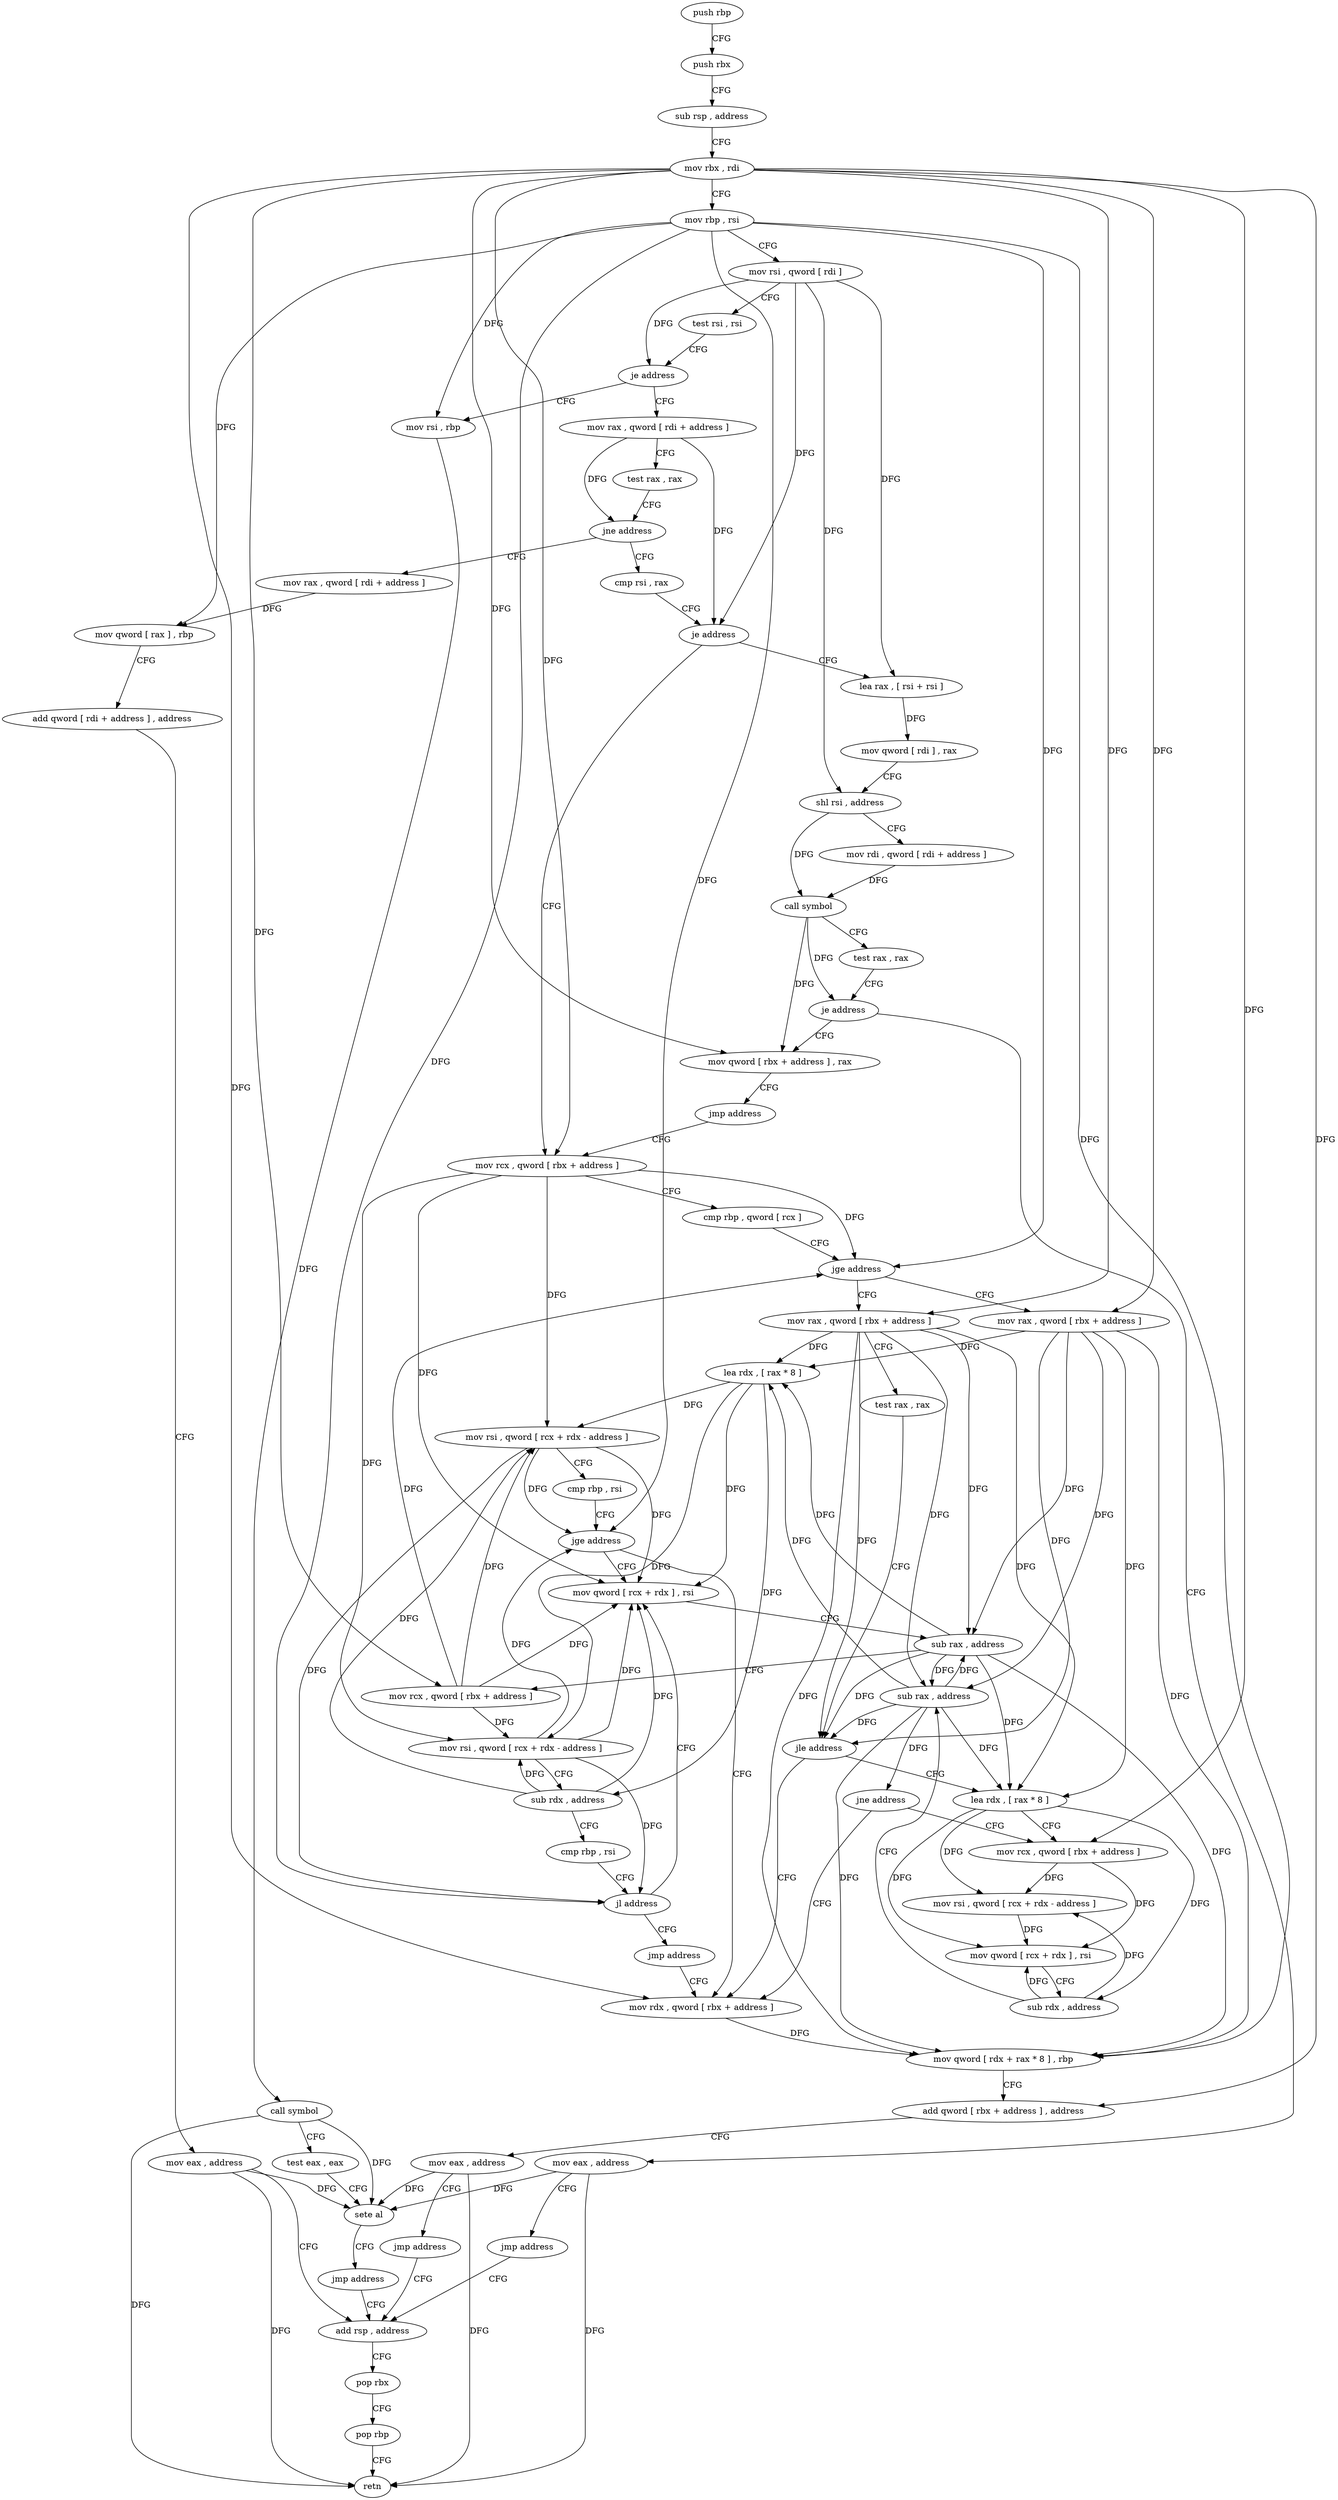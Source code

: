 digraph "func" {
"4330960" [label = "push rbp" ]
"4330961" [label = "push rbx" ]
"4330962" [label = "sub rsp , address" ]
"4330966" [label = "mov rbx , rdi" ]
"4330969" [label = "mov rbp , rsi" ]
"4330972" [label = "mov rsi , qword [ rdi ]" ]
"4330975" [label = "test rsi , rsi" ]
"4330978" [label = "je address" ]
"4331013" [label = "mov rsi , rbp" ]
"4330980" [label = "mov rax , qword [ rdi + address ]" ]
"4331016" [label = "call symbol" ]
"4331021" [label = "test eax , eax" ]
"4331023" [label = "sete al" ]
"4331026" [label = "jmp address" ]
"4331006" [label = "add rsp , address" ]
"4330984" [label = "test rax , rax" ]
"4330987" [label = "jne address" ]
"4331028" [label = "cmp rsi , rax" ]
"4330989" [label = "mov rax , qword [ rdi + address ]" ]
"4331010" [label = "pop rbx" ]
"4331011" [label = "pop rbp" ]
"4331012" [label = "retn" ]
"4331031" [label = "je address" ]
"4331102" [label = "lea rax , [ rsi + rsi ]" ]
"4331033" [label = "mov rcx , qword [ rbx + address ]" ]
"4330993" [label = "mov qword [ rax ] , rbp" ]
"4330996" [label = "add qword [ rdi + address ] , address" ]
"4331001" [label = "mov eax , address" ]
"4331106" [label = "mov qword [ rdi ] , rax" ]
"4331109" [label = "shl rsi , address" ]
"4331113" [label = "mov rdi , qword [ rdi + address ]" ]
"4331117" [label = "call symbol" ]
"4331122" [label = "test rax , rax" ]
"4331125" [label = "je address" ]
"4331183" [label = "mov eax , address" ]
"4331127" [label = "mov qword [ rbx + address ] , rax" ]
"4331037" [label = "cmp rbp , qword [ rcx ]" ]
"4331040" [label = "jge address" ]
"4331133" [label = "mov rax , qword [ rbx + address ]" ]
"4331042" [label = "mov rax , qword [ rbx + address ]" ]
"4331188" [label = "jmp address" ]
"4331131" [label = "jmp address" ]
"4331137" [label = "lea rdx , [ rax * 8 ]" ]
"4331145" [label = "mov rsi , qword [ rcx + rdx - address ]" ]
"4331150" [label = "cmp rbp , rsi" ]
"4331153" [label = "jge address" ]
"4331082" [label = "mov rdx , qword [ rbx + address ]" ]
"4331155" [label = "mov qword [ rcx + rdx ] , rsi" ]
"4331046" [label = "test rax , rax" ]
"4331049" [label = "jle address" ]
"4331051" [label = "lea rdx , [ rax * 8 ]" ]
"4331086" [label = "mov qword [ rdx + rax * 8 ] , rbp" ]
"4331090" [label = "add qword [ rbx + address ] , address" ]
"4331095" [label = "mov eax , address" ]
"4331100" [label = "jmp address" ]
"4331159" [label = "sub rax , address" ]
"4331163" [label = "mov rcx , qword [ rbx + address ]" ]
"4331167" [label = "mov rsi , qword [ rcx + rdx - address ]" ]
"4331172" [label = "sub rdx , address" ]
"4331176" [label = "cmp rbp , rsi" ]
"4331179" [label = "jl address" ]
"4331181" [label = "jmp address" ]
"4331059" [label = "mov rcx , qword [ rbx + address ]" ]
"4331063" [label = "mov rsi , qword [ rcx + rdx - address ]" ]
"4331068" [label = "mov qword [ rcx + rdx ] , rsi" ]
"4331072" [label = "sub rdx , address" ]
"4331076" [label = "sub rax , address" ]
"4331080" [label = "jne address" ]
"4330960" -> "4330961" [ label = "CFG" ]
"4330961" -> "4330962" [ label = "CFG" ]
"4330962" -> "4330966" [ label = "CFG" ]
"4330966" -> "4330969" [ label = "CFG" ]
"4330966" -> "4331033" [ label = "DFG" ]
"4330966" -> "4331127" [ label = "DFG" ]
"4330966" -> "4331133" [ label = "DFG" ]
"4330966" -> "4331042" [ label = "DFG" ]
"4330966" -> "4331082" [ label = "DFG" ]
"4330966" -> "4331090" [ label = "DFG" ]
"4330966" -> "4331163" [ label = "DFG" ]
"4330966" -> "4331059" [ label = "DFG" ]
"4330969" -> "4330972" [ label = "CFG" ]
"4330969" -> "4331013" [ label = "DFG" ]
"4330969" -> "4330993" [ label = "DFG" ]
"4330969" -> "4331040" [ label = "DFG" ]
"4330969" -> "4331153" [ label = "DFG" ]
"4330969" -> "4331086" [ label = "DFG" ]
"4330969" -> "4331179" [ label = "DFG" ]
"4330972" -> "4330975" [ label = "CFG" ]
"4330972" -> "4330978" [ label = "DFG" ]
"4330972" -> "4331031" [ label = "DFG" ]
"4330972" -> "4331102" [ label = "DFG" ]
"4330972" -> "4331109" [ label = "DFG" ]
"4330975" -> "4330978" [ label = "CFG" ]
"4330978" -> "4331013" [ label = "CFG" ]
"4330978" -> "4330980" [ label = "CFG" ]
"4331013" -> "4331016" [ label = "DFG" ]
"4330980" -> "4330984" [ label = "CFG" ]
"4330980" -> "4330987" [ label = "DFG" ]
"4330980" -> "4331031" [ label = "DFG" ]
"4331016" -> "4331021" [ label = "CFG" ]
"4331016" -> "4331023" [ label = "DFG" ]
"4331016" -> "4331012" [ label = "DFG" ]
"4331021" -> "4331023" [ label = "CFG" ]
"4331023" -> "4331026" [ label = "CFG" ]
"4331026" -> "4331006" [ label = "CFG" ]
"4331006" -> "4331010" [ label = "CFG" ]
"4330984" -> "4330987" [ label = "CFG" ]
"4330987" -> "4331028" [ label = "CFG" ]
"4330987" -> "4330989" [ label = "CFG" ]
"4331028" -> "4331031" [ label = "CFG" ]
"4330989" -> "4330993" [ label = "DFG" ]
"4331010" -> "4331011" [ label = "CFG" ]
"4331011" -> "4331012" [ label = "CFG" ]
"4331031" -> "4331102" [ label = "CFG" ]
"4331031" -> "4331033" [ label = "CFG" ]
"4331102" -> "4331106" [ label = "DFG" ]
"4331033" -> "4331037" [ label = "CFG" ]
"4331033" -> "4331040" [ label = "DFG" ]
"4331033" -> "4331145" [ label = "DFG" ]
"4331033" -> "4331155" [ label = "DFG" ]
"4331033" -> "4331167" [ label = "DFG" ]
"4330993" -> "4330996" [ label = "CFG" ]
"4330996" -> "4331001" [ label = "CFG" ]
"4331001" -> "4331006" [ label = "CFG" ]
"4331001" -> "4331023" [ label = "DFG" ]
"4331001" -> "4331012" [ label = "DFG" ]
"4331106" -> "4331109" [ label = "CFG" ]
"4331109" -> "4331113" [ label = "CFG" ]
"4331109" -> "4331117" [ label = "DFG" ]
"4331113" -> "4331117" [ label = "DFG" ]
"4331117" -> "4331122" [ label = "CFG" ]
"4331117" -> "4331125" [ label = "DFG" ]
"4331117" -> "4331127" [ label = "DFG" ]
"4331122" -> "4331125" [ label = "CFG" ]
"4331125" -> "4331183" [ label = "CFG" ]
"4331125" -> "4331127" [ label = "CFG" ]
"4331183" -> "4331188" [ label = "CFG" ]
"4331183" -> "4331023" [ label = "DFG" ]
"4331183" -> "4331012" [ label = "DFG" ]
"4331127" -> "4331131" [ label = "CFG" ]
"4331037" -> "4331040" [ label = "CFG" ]
"4331040" -> "4331133" [ label = "CFG" ]
"4331040" -> "4331042" [ label = "CFG" ]
"4331133" -> "4331137" [ label = "DFG" ]
"4331133" -> "4331049" [ label = "DFG" ]
"4331133" -> "4331086" [ label = "DFG" ]
"4331133" -> "4331159" [ label = "DFG" ]
"4331133" -> "4331051" [ label = "DFG" ]
"4331133" -> "4331076" [ label = "DFG" ]
"4331042" -> "4331046" [ label = "CFG" ]
"4331042" -> "4331137" [ label = "DFG" ]
"4331042" -> "4331049" [ label = "DFG" ]
"4331042" -> "4331086" [ label = "DFG" ]
"4331042" -> "4331159" [ label = "DFG" ]
"4331042" -> "4331051" [ label = "DFG" ]
"4331042" -> "4331076" [ label = "DFG" ]
"4331188" -> "4331006" [ label = "CFG" ]
"4331131" -> "4331033" [ label = "CFG" ]
"4331137" -> "4331145" [ label = "DFG" ]
"4331137" -> "4331155" [ label = "DFG" ]
"4331137" -> "4331167" [ label = "DFG" ]
"4331137" -> "4331172" [ label = "DFG" ]
"4331145" -> "4331150" [ label = "CFG" ]
"4331145" -> "4331153" [ label = "DFG" ]
"4331145" -> "4331155" [ label = "DFG" ]
"4331145" -> "4331179" [ label = "DFG" ]
"4331150" -> "4331153" [ label = "CFG" ]
"4331153" -> "4331082" [ label = "CFG" ]
"4331153" -> "4331155" [ label = "CFG" ]
"4331082" -> "4331086" [ label = "DFG" ]
"4331155" -> "4331159" [ label = "CFG" ]
"4331046" -> "4331049" [ label = "CFG" ]
"4331049" -> "4331082" [ label = "CFG" ]
"4331049" -> "4331051" [ label = "CFG" ]
"4331051" -> "4331059" [ label = "CFG" ]
"4331051" -> "4331063" [ label = "DFG" ]
"4331051" -> "4331068" [ label = "DFG" ]
"4331051" -> "4331072" [ label = "DFG" ]
"4331086" -> "4331090" [ label = "CFG" ]
"4331090" -> "4331095" [ label = "CFG" ]
"4331095" -> "4331100" [ label = "CFG" ]
"4331095" -> "4331023" [ label = "DFG" ]
"4331095" -> "4331012" [ label = "DFG" ]
"4331100" -> "4331006" [ label = "CFG" ]
"4331159" -> "4331163" [ label = "CFG" ]
"4331159" -> "4331137" [ label = "DFG" ]
"4331159" -> "4331049" [ label = "DFG" ]
"4331159" -> "4331086" [ label = "DFG" ]
"4331159" -> "4331051" [ label = "DFG" ]
"4331159" -> "4331076" [ label = "DFG" ]
"4331163" -> "4331167" [ label = "DFG" ]
"4331163" -> "4331040" [ label = "DFG" ]
"4331163" -> "4331145" [ label = "DFG" ]
"4331163" -> "4331155" [ label = "DFG" ]
"4331167" -> "4331172" [ label = "CFG" ]
"4331167" -> "4331153" [ label = "DFG" ]
"4331167" -> "4331155" [ label = "DFG" ]
"4331167" -> "4331179" [ label = "DFG" ]
"4331172" -> "4331176" [ label = "CFG" ]
"4331172" -> "4331145" [ label = "DFG" ]
"4331172" -> "4331167" [ label = "DFG" ]
"4331172" -> "4331155" [ label = "DFG" ]
"4331176" -> "4331179" [ label = "CFG" ]
"4331179" -> "4331155" [ label = "CFG" ]
"4331179" -> "4331181" [ label = "CFG" ]
"4331181" -> "4331082" [ label = "CFG" ]
"4331059" -> "4331063" [ label = "DFG" ]
"4331059" -> "4331068" [ label = "DFG" ]
"4331063" -> "4331068" [ label = "DFG" ]
"4331068" -> "4331072" [ label = "CFG" ]
"4331072" -> "4331076" [ label = "CFG" ]
"4331072" -> "4331063" [ label = "DFG" ]
"4331072" -> "4331068" [ label = "DFG" ]
"4331076" -> "4331080" [ label = "DFG" ]
"4331076" -> "4331137" [ label = "DFG" ]
"4331076" -> "4331049" [ label = "DFG" ]
"4331076" -> "4331159" [ label = "DFG" ]
"4331076" -> "4331051" [ label = "DFG" ]
"4331076" -> "4331086" [ label = "DFG" ]
"4331080" -> "4331059" [ label = "CFG" ]
"4331080" -> "4331082" [ label = "CFG" ]
}
